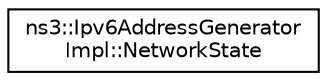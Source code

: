 digraph "Graphical Class Hierarchy"
{
 // LATEX_PDF_SIZE
  edge [fontname="Helvetica",fontsize="10",labelfontname="Helvetica",labelfontsize="10"];
  node [fontname="Helvetica",fontsize="10",shape=record];
  rankdir="LR";
  Node0 [label="ns3::Ipv6AddressGenerator\lImpl::NetworkState",height=0.2,width=0.4,color="black", fillcolor="white", style="filled",URL="$classns3_1_1_ipv6_address_generator_impl_1_1_network_state.html",tooltip="This class holds the state for a given network."];
}
